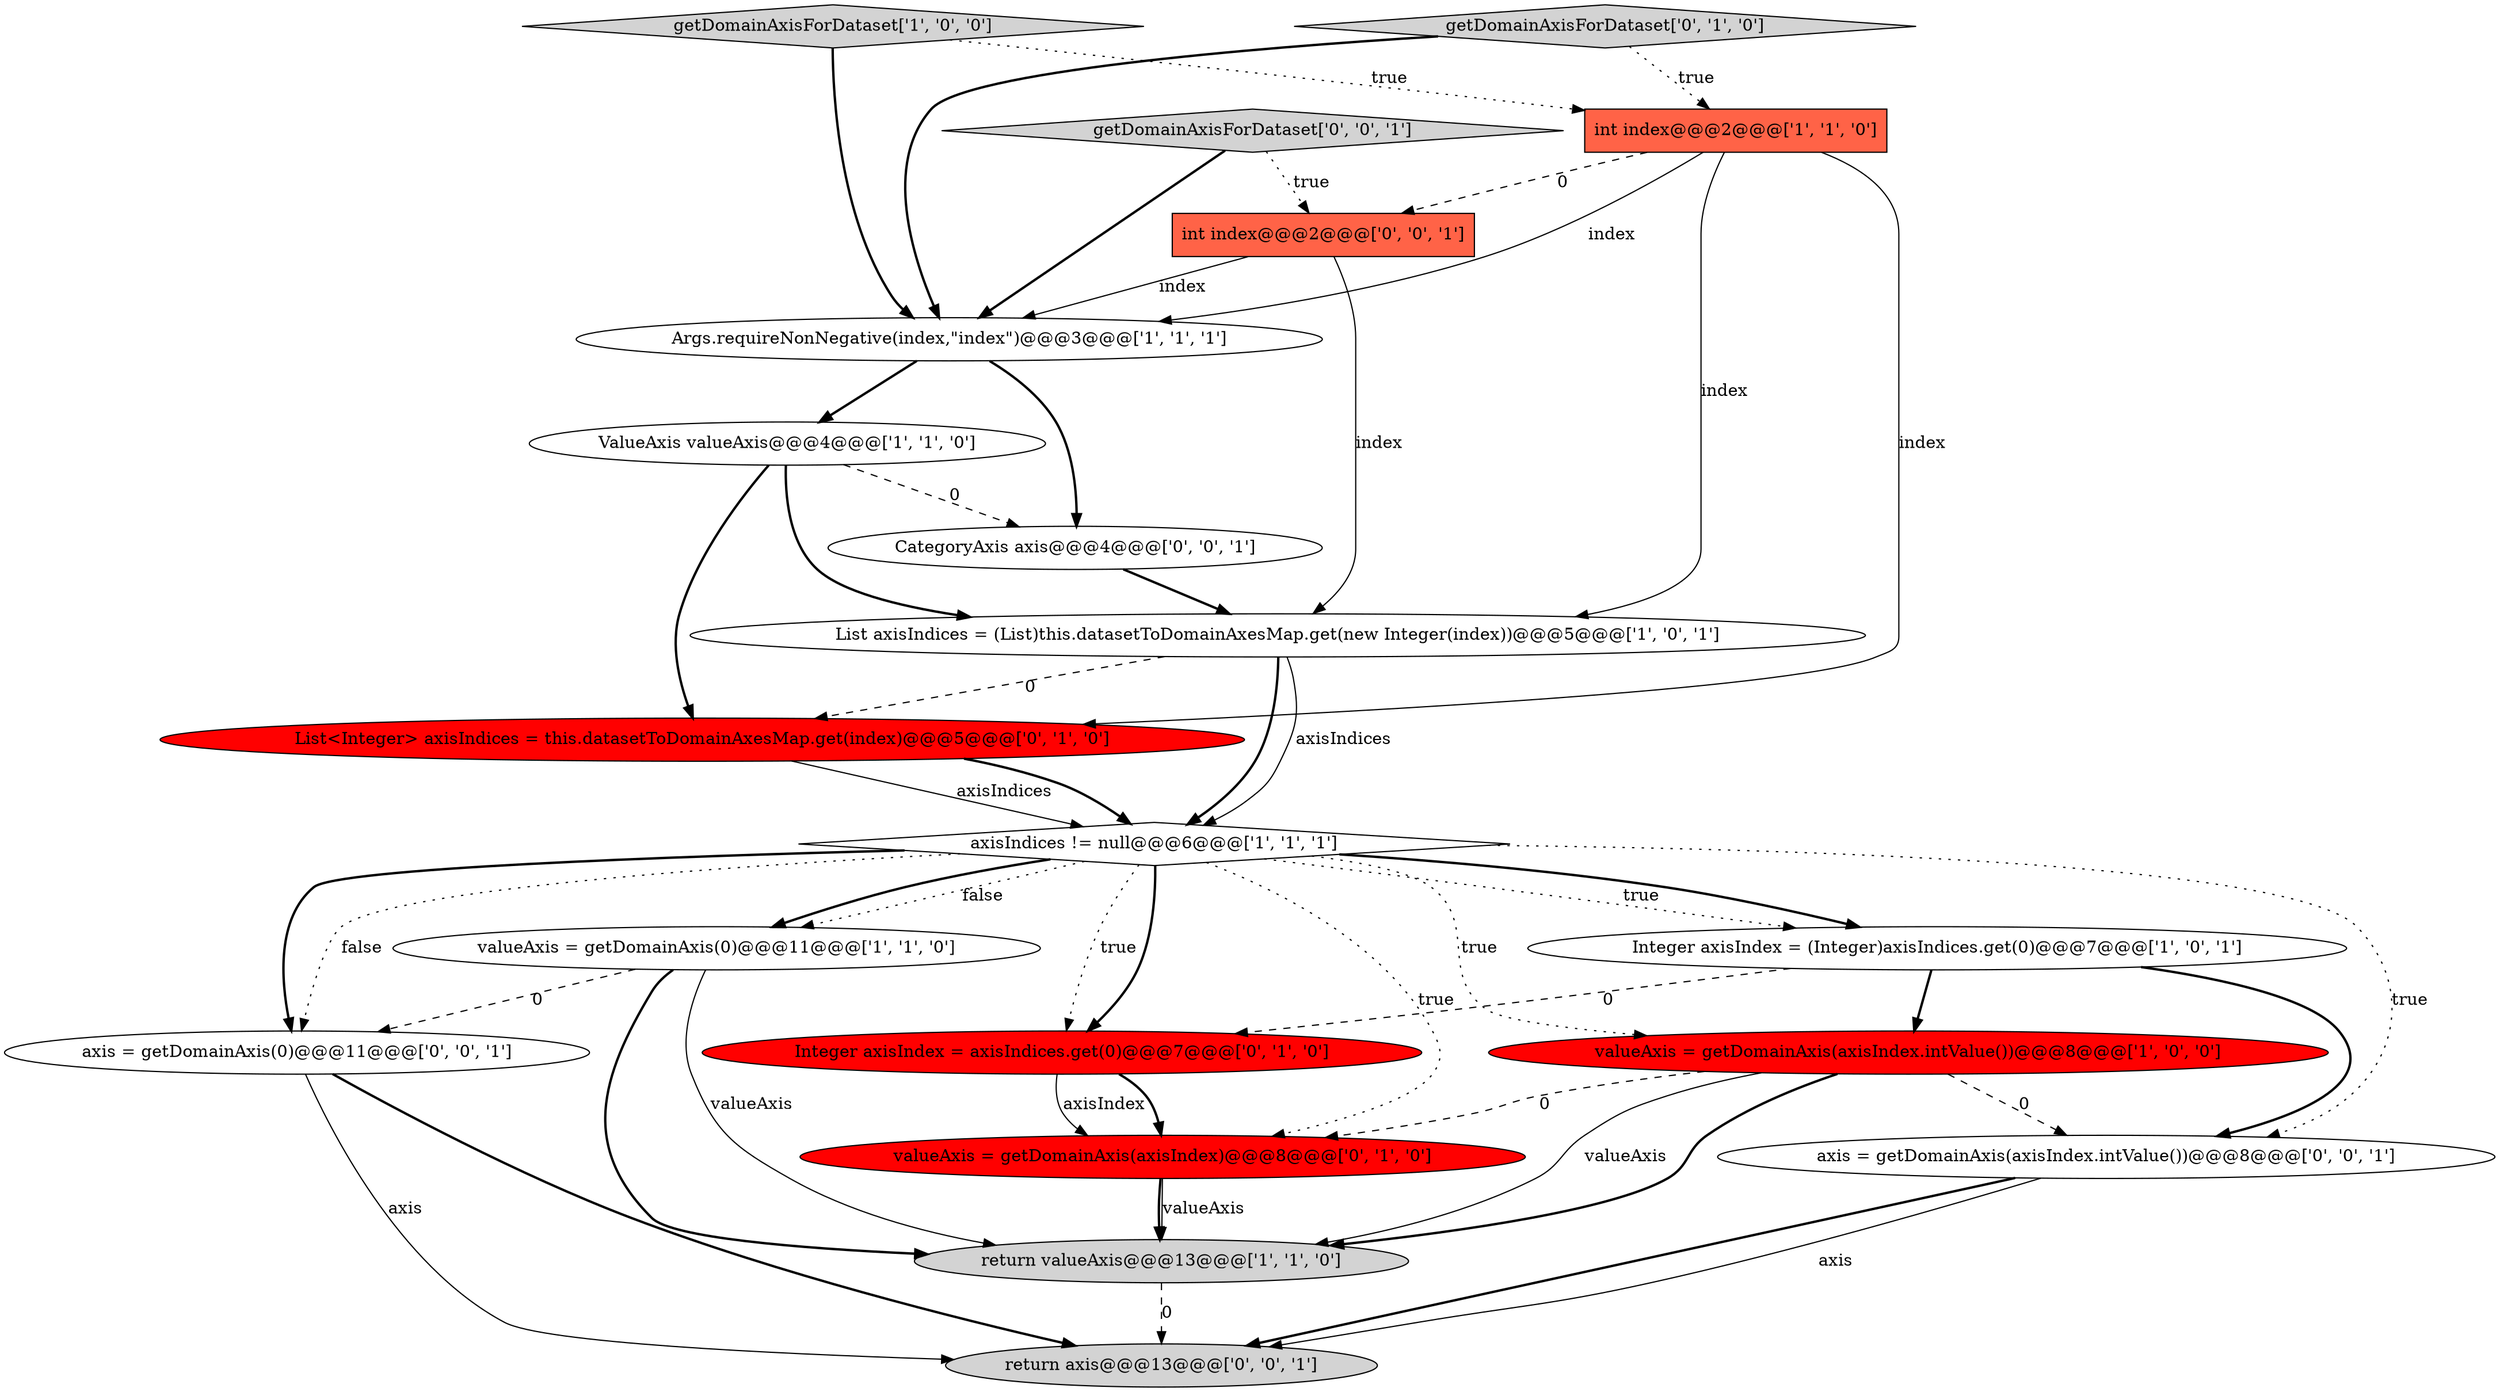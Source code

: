 digraph {
8 [style = filled, label = "valueAxis = getDomainAxis(axisIndex.intValue())@@@8@@@['1', '0', '0']", fillcolor = red, shape = ellipse image = "AAA1AAABBB1BBB"];
0 [style = filled, label = "getDomainAxisForDataset['1', '0', '0']", fillcolor = lightgray, shape = diamond image = "AAA0AAABBB1BBB"];
6 [style = filled, label = "axisIndices != null@@@6@@@['1', '1', '1']", fillcolor = white, shape = diamond image = "AAA0AAABBB1BBB"];
9 [style = filled, label = "Args.requireNonNegative(index,\"index\")@@@3@@@['1', '1', '1']", fillcolor = white, shape = ellipse image = "AAA0AAABBB1BBB"];
13 [style = filled, label = "getDomainAxisForDataset['0', '1', '0']", fillcolor = lightgray, shape = diamond image = "AAA0AAABBB2BBB"];
16 [style = filled, label = "axis = getDomainAxis(axisIndex.intValue())@@@8@@@['0', '0', '1']", fillcolor = white, shape = ellipse image = "AAA0AAABBB3BBB"];
17 [style = filled, label = "axis = getDomainAxis(0)@@@11@@@['0', '0', '1']", fillcolor = white, shape = ellipse image = "AAA0AAABBB3BBB"];
3 [style = filled, label = "int index@@@2@@@['1', '1', '0']", fillcolor = tomato, shape = box image = "AAA0AAABBB1BBB"];
10 [style = filled, label = "List<Integer> axisIndices = this.datasetToDomainAxesMap.get(index)@@@5@@@['0', '1', '0']", fillcolor = red, shape = ellipse image = "AAA1AAABBB2BBB"];
18 [style = filled, label = "getDomainAxisForDataset['0', '0', '1']", fillcolor = lightgray, shape = diamond image = "AAA0AAABBB3BBB"];
4 [style = filled, label = "return valueAxis@@@13@@@['1', '1', '0']", fillcolor = lightgray, shape = ellipse image = "AAA0AAABBB1BBB"];
2 [style = filled, label = "valueAxis = getDomainAxis(0)@@@11@@@['1', '1', '0']", fillcolor = white, shape = ellipse image = "AAA0AAABBB1BBB"];
5 [style = filled, label = "ValueAxis valueAxis@@@4@@@['1', '1', '0']", fillcolor = white, shape = ellipse image = "AAA0AAABBB1BBB"];
15 [style = filled, label = "return axis@@@13@@@['0', '0', '1']", fillcolor = lightgray, shape = ellipse image = "AAA0AAABBB3BBB"];
14 [style = filled, label = "CategoryAxis axis@@@4@@@['0', '0', '1']", fillcolor = white, shape = ellipse image = "AAA0AAABBB3BBB"];
12 [style = filled, label = "Integer axisIndex = axisIndices.get(0)@@@7@@@['0', '1', '0']", fillcolor = red, shape = ellipse image = "AAA1AAABBB2BBB"];
11 [style = filled, label = "valueAxis = getDomainAxis(axisIndex)@@@8@@@['0', '1', '0']", fillcolor = red, shape = ellipse image = "AAA1AAABBB2BBB"];
7 [style = filled, label = "Integer axisIndex = (Integer)axisIndices.get(0)@@@7@@@['1', '0', '1']", fillcolor = white, shape = ellipse image = "AAA0AAABBB1BBB"];
19 [style = filled, label = "int index@@@2@@@['0', '0', '1']", fillcolor = tomato, shape = box image = "AAA0AAABBB3BBB"];
1 [style = filled, label = "List axisIndices = (List)this.datasetToDomainAxesMap.get(new Integer(index))@@@5@@@['1', '0', '1']", fillcolor = white, shape = ellipse image = "AAA0AAABBB1BBB"];
6->17 [style = bold, label=""];
5->10 [style = bold, label=""];
16->15 [style = bold, label=""];
0->9 [style = bold, label=""];
8->16 [style = dashed, label="0"];
5->14 [style = dashed, label="0"];
12->11 [style = solid, label="axisIndex"];
13->3 [style = dotted, label="true"];
10->6 [style = solid, label="axisIndices"];
17->15 [style = solid, label="axis"];
11->4 [style = bold, label=""];
6->2 [style = dotted, label="false"];
12->11 [style = bold, label=""];
18->19 [style = dotted, label="true"];
1->10 [style = dashed, label="0"];
19->1 [style = solid, label="index"];
7->8 [style = bold, label=""];
2->17 [style = dashed, label="0"];
2->4 [style = bold, label=""];
3->10 [style = solid, label="index"];
10->6 [style = bold, label=""];
14->1 [style = bold, label=""];
3->19 [style = dashed, label="0"];
6->2 [style = bold, label=""];
8->4 [style = solid, label="valueAxis"];
3->9 [style = solid, label="index"];
5->1 [style = bold, label=""];
1->6 [style = bold, label=""];
3->1 [style = solid, label="index"];
1->6 [style = solid, label="axisIndices"];
6->8 [style = dotted, label="true"];
4->15 [style = dashed, label="0"];
7->16 [style = bold, label=""];
17->15 [style = bold, label=""];
9->14 [style = bold, label=""];
18->9 [style = bold, label=""];
11->4 [style = solid, label="valueAxis"];
9->5 [style = bold, label=""];
6->7 [style = dotted, label="true"];
7->12 [style = dashed, label="0"];
6->17 [style = dotted, label="false"];
16->15 [style = solid, label="axis"];
13->9 [style = bold, label=""];
0->3 [style = dotted, label="true"];
8->4 [style = bold, label=""];
6->12 [style = dotted, label="true"];
6->11 [style = dotted, label="true"];
6->7 [style = bold, label=""];
8->11 [style = dashed, label="0"];
6->16 [style = dotted, label="true"];
2->4 [style = solid, label="valueAxis"];
19->9 [style = solid, label="index"];
6->12 [style = bold, label=""];
}
